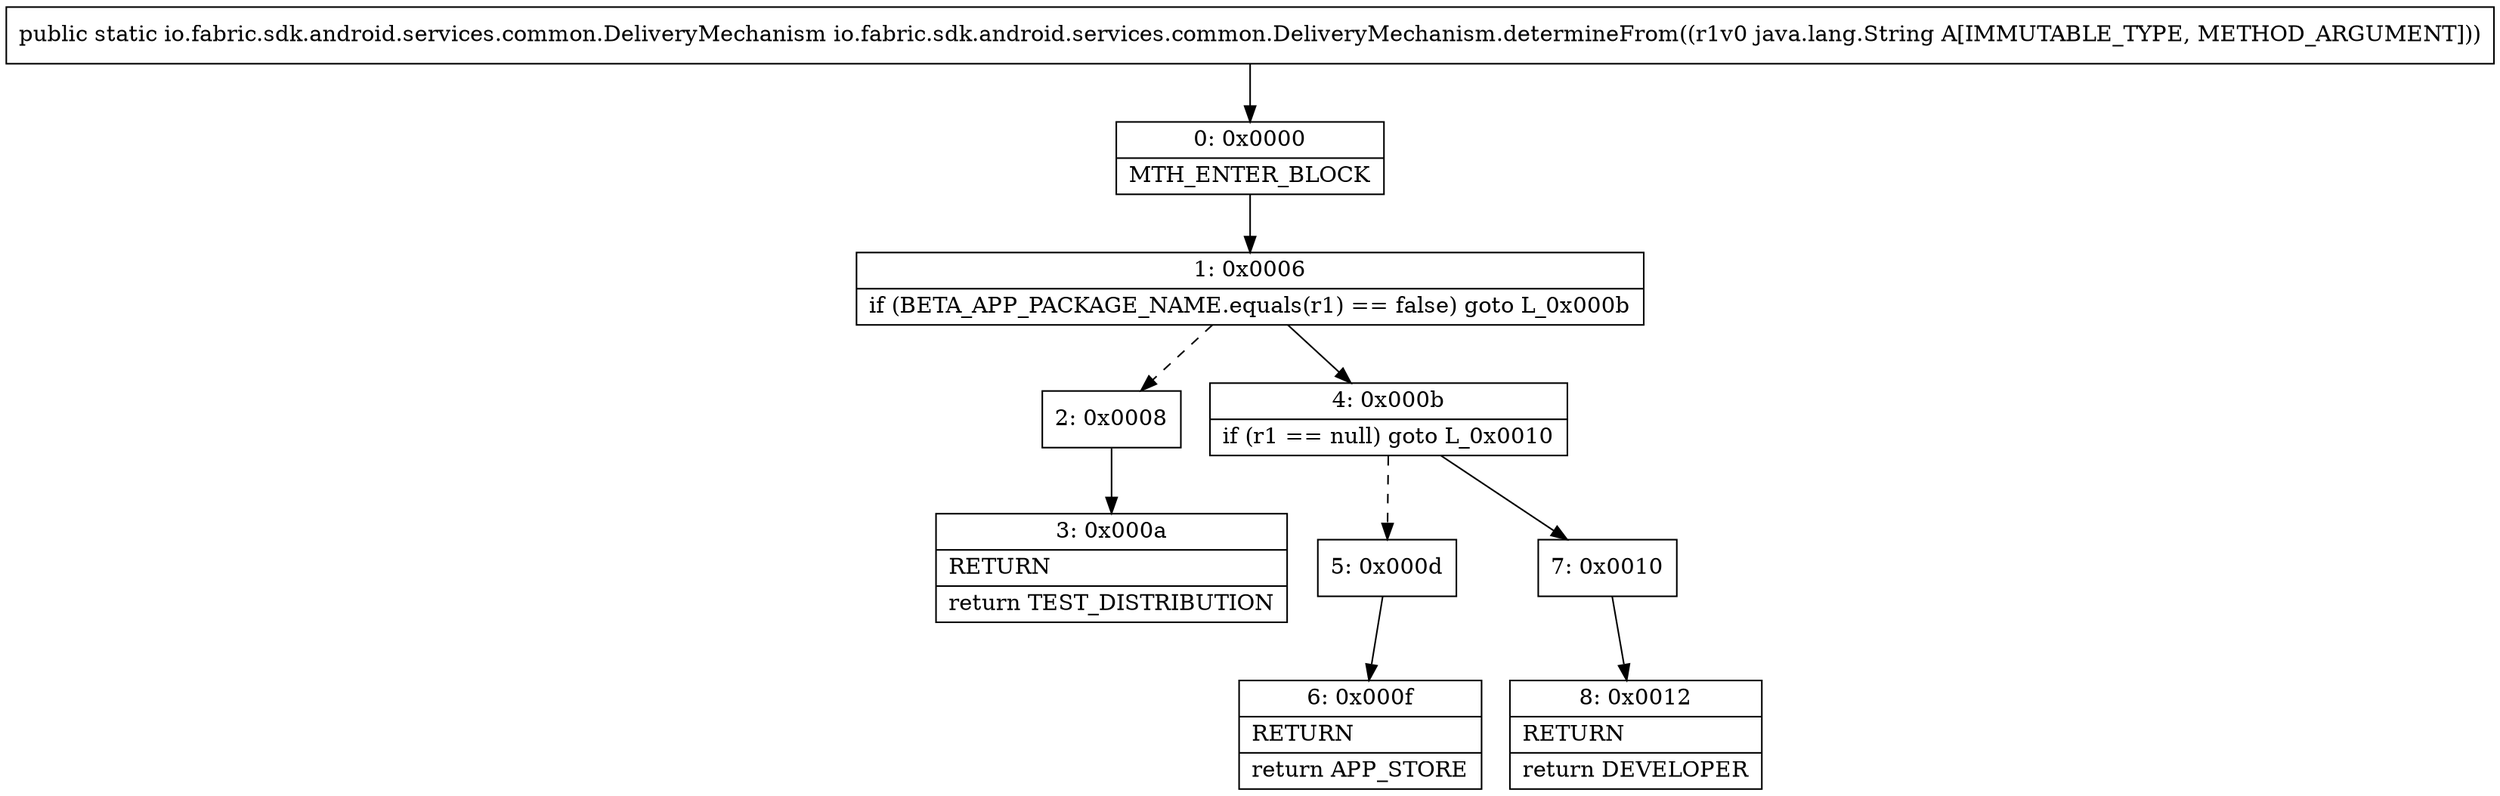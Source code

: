 digraph "CFG forio.fabric.sdk.android.services.common.DeliveryMechanism.determineFrom(Ljava\/lang\/String;)Lio\/fabric\/sdk\/android\/services\/common\/DeliveryMechanism;" {
Node_0 [shape=record,label="{0\:\ 0x0000|MTH_ENTER_BLOCK\l}"];
Node_1 [shape=record,label="{1\:\ 0x0006|if (BETA_APP_PACKAGE_NAME.equals(r1) == false) goto L_0x000b\l}"];
Node_2 [shape=record,label="{2\:\ 0x0008}"];
Node_3 [shape=record,label="{3\:\ 0x000a|RETURN\l|return TEST_DISTRIBUTION\l}"];
Node_4 [shape=record,label="{4\:\ 0x000b|if (r1 == null) goto L_0x0010\l}"];
Node_5 [shape=record,label="{5\:\ 0x000d}"];
Node_6 [shape=record,label="{6\:\ 0x000f|RETURN\l|return APP_STORE\l}"];
Node_7 [shape=record,label="{7\:\ 0x0010}"];
Node_8 [shape=record,label="{8\:\ 0x0012|RETURN\l|return DEVELOPER\l}"];
MethodNode[shape=record,label="{public static io.fabric.sdk.android.services.common.DeliveryMechanism io.fabric.sdk.android.services.common.DeliveryMechanism.determineFrom((r1v0 java.lang.String A[IMMUTABLE_TYPE, METHOD_ARGUMENT])) }"];
MethodNode -> Node_0;
Node_0 -> Node_1;
Node_1 -> Node_2[style=dashed];
Node_1 -> Node_4;
Node_2 -> Node_3;
Node_4 -> Node_5[style=dashed];
Node_4 -> Node_7;
Node_5 -> Node_6;
Node_7 -> Node_8;
}

